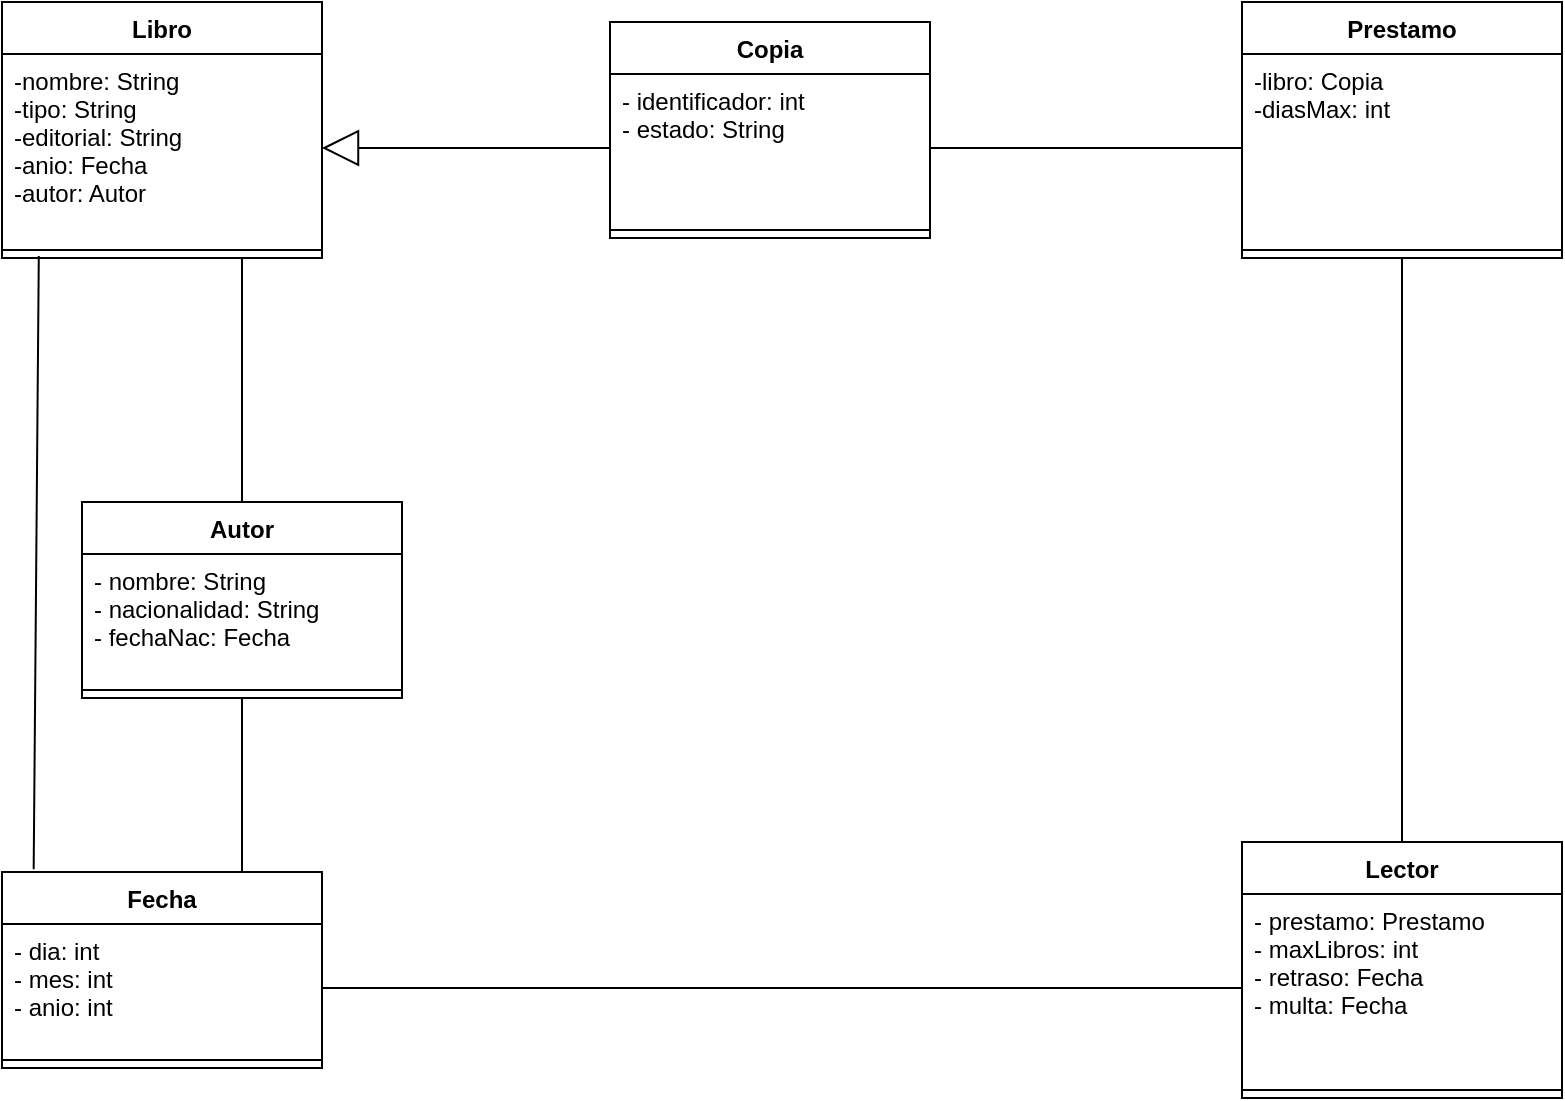 <mxfile version="16.4.0" type="github">
  <diagram id="vKoq8Q2iXBUMS_36TGYY" name="Page-1">
    <mxGraphModel dx="1185" dy="643" grid="1" gridSize="10" guides="1" tooltips="1" connect="1" arrows="1" fold="1" page="1" pageScale="1" pageWidth="827" pageHeight="1169" math="0" shadow="0">
      <root>
        <mxCell id="0" />
        <mxCell id="1" parent="0" />
        <mxCell id="Htl5_LMNbz7RGndXypR0-1" value="Libro" style="swimlane;fontStyle=1;align=center;verticalAlign=top;childLayout=stackLayout;horizontal=1;startSize=26;horizontalStack=0;resizeParent=1;resizeParentMax=0;resizeLast=0;collapsible=1;marginBottom=0;" vertex="1" parent="1">
          <mxGeometry x="30" y="110" width="160" height="128" as="geometry" />
        </mxCell>
        <mxCell id="Htl5_LMNbz7RGndXypR0-2" value="-nombre: String&#xa;-tipo: String&#xa;-editorial: String&#xa;-anio: Fecha&#xa;-autor: Autor&#xa;" style="text;strokeColor=none;fillColor=none;align=left;verticalAlign=top;spacingLeft=4;spacingRight=4;overflow=hidden;rotatable=0;points=[[0,0.5],[1,0.5]];portConstraint=eastwest;" vertex="1" parent="Htl5_LMNbz7RGndXypR0-1">
          <mxGeometry y="26" width="160" height="94" as="geometry" />
        </mxCell>
        <mxCell id="Htl5_LMNbz7RGndXypR0-3" value="" style="line;strokeWidth=1;fillColor=none;align=left;verticalAlign=middle;spacingTop=-1;spacingLeft=3;spacingRight=3;rotatable=0;labelPosition=right;points=[];portConstraint=eastwest;" vertex="1" parent="Htl5_LMNbz7RGndXypR0-1">
          <mxGeometry y="120" width="160" height="8" as="geometry" />
        </mxCell>
        <mxCell id="Htl5_LMNbz7RGndXypR0-5" value="Copia" style="swimlane;fontStyle=1;align=center;verticalAlign=top;childLayout=stackLayout;horizontal=1;startSize=26;horizontalStack=0;resizeParent=1;resizeParentMax=0;resizeLast=0;collapsible=1;marginBottom=0;" vertex="1" parent="1">
          <mxGeometry x="334" y="120" width="160" height="108" as="geometry" />
        </mxCell>
        <mxCell id="Htl5_LMNbz7RGndXypR0-6" value="- identificador: int&#xa;- estado: String&#xa;" style="text;strokeColor=none;fillColor=none;align=left;verticalAlign=top;spacingLeft=4;spacingRight=4;overflow=hidden;rotatable=0;points=[[0,0.5],[1,0.5]];portConstraint=eastwest;" vertex="1" parent="Htl5_LMNbz7RGndXypR0-5">
          <mxGeometry y="26" width="160" height="74" as="geometry" />
        </mxCell>
        <mxCell id="Htl5_LMNbz7RGndXypR0-7" value="" style="line;strokeWidth=1;fillColor=none;align=left;verticalAlign=middle;spacingTop=-1;spacingLeft=3;spacingRight=3;rotatable=0;labelPosition=right;points=[];portConstraint=eastwest;" vertex="1" parent="Htl5_LMNbz7RGndXypR0-5">
          <mxGeometry y="100" width="160" height="8" as="geometry" />
        </mxCell>
        <mxCell id="Htl5_LMNbz7RGndXypR0-9" value="Fecha" style="swimlane;fontStyle=1;align=center;verticalAlign=top;childLayout=stackLayout;horizontal=1;startSize=26;horizontalStack=0;resizeParent=1;resizeParentMax=0;resizeLast=0;collapsible=1;marginBottom=0;" vertex="1" parent="1">
          <mxGeometry x="30" y="545" width="160" height="98" as="geometry" />
        </mxCell>
        <mxCell id="Htl5_LMNbz7RGndXypR0-10" value="- dia: int&#xa;- mes: int&#xa;- anio: int&#xa;" style="text;strokeColor=none;fillColor=none;align=left;verticalAlign=top;spacingLeft=4;spacingRight=4;overflow=hidden;rotatable=0;points=[[0,0.5],[1,0.5]];portConstraint=eastwest;" vertex="1" parent="Htl5_LMNbz7RGndXypR0-9">
          <mxGeometry y="26" width="160" height="64" as="geometry" />
        </mxCell>
        <mxCell id="Htl5_LMNbz7RGndXypR0-11" value="" style="line;strokeWidth=1;fillColor=none;align=left;verticalAlign=middle;spacingTop=-1;spacingLeft=3;spacingRight=3;rotatable=0;labelPosition=right;points=[];portConstraint=eastwest;" vertex="1" parent="Htl5_LMNbz7RGndXypR0-9">
          <mxGeometry y="90" width="160" height="8" as="geometry" />
        </mxCell>
        <mxCell id="Htl5_LMNbz7RGndXypR0-13" value="Autor" style="swimlane;fontStyle=1;align=center;verticalAlign=top;childLayout=stackLayout;horizontal=1;startSize=26;horizontalStack=0;resizeParent=1;resizeParentMax=0;resizeLast=0;collapsible=1;marginBottom=0;" vertex="1" parent="1">
          <mxGeometry x="70" y="360" width="160" height="98" as="geometry" />
        </mxCell>
        <mxCell id="Htl5_LMNbz7RGndXypR0-14" value="- nombre: String&#xa;- nacionalidad: String&#xa;- fechaNac: Fecha&#xa;" style="text;strokeColor=none;fillColor=none;align=left;verticalAlign=top;spacingLeft=4;spacingRight=4;overflow=hidden;rotatable=0;points=[[0,0.5],[1,0.5]];portConstraint=eastwest;" vertex="1" parent="Htl5_LMNbz7RGndXypR0-13">
          <mxGeometry y="26" width="160" height="64" as="geometry" />
        </mxCell>
        <mxCell id="Htl5_LMNbz7RGndXypR0-15" value="" style="line;strokeWidth=1;fillColor=none;align=left;verticalAlign=middle;spacingTop=-1;spacingLeft=3;spacingRight=3;rotatable=0;labelPosition=right;points=[];portConstraint=eastwest;" vertex="1" parent="Htl5_LMNbz7RGndXypR0-13">
          <mxGeometry y="90" width="160" height="8" as="geometry" />
        </mxCell>
        <mxCell id="Htl5_LMNbz7RGndXypR0-19" value="Prestamo" style="swimlane;fontStyle=1;align=center;verticalAlign=top;childLayout=stackLayout;horizontal=1;startSize=26;horizontalStack=0;resizeParent=1;resizeParentMax=0;resizeLast=0;collapsible=1;marginBottom=0;" vertex="1" parent="1">
          <mxGeometry x="650" y="110" width="160" height="128" as="geometry" />
        </mxCell>
        <mxCell id="Htl5_LMNbz7RGndXypR0-20" value="-libro: Copia&#xa;-diasMax: int&#xa;" style="text;strokeColor=none;fillColor=none;align=left;verticalAlign=top;spacingLeft=4;spacingRight=4;overflow=hidden;rotatable=0;points=[[0,0.5],[1,0.5]];portConstraint=eastwest;" vertex="1" parent="Htl5_LMNbz7RGndXypR0-19">
          <mxGeometry y="26" width="160" height="94" as="geometry" />
        </mxCell>
        <mxCell id="Htl5_LMNbz7RGndXypR0-21" value="" style="line;strokeWidth=1;fillColor=none;align=left;verticalAlign=middle;spacingTop=-1;spacingLeft=3;spacingRight=3;rotatable=0;labelPosition=right;points=[];portConstraint=eastwest;" vertex="1" parent="Htl5_LMNbz7RGndXypR0-19">
          <mxGeometry y="120" width="160" height="8" as="geometry" />
        </mxCell>
        <mxCell id="Htl5_LMNbz7RGndXypR0-22" value="" style="endArrow=block;endSize=16;endFill=0;html=1;rounded=0;exitX=0;exitY=0.5;exitDx=0;exitDy=0;entryX=1;entryY=0.5;entryDx=0;entryDy=0;" edge="1" parent="1" source="Htl5_LMNbz7RGndXypR0-6" target="Htl5_LMNbz7RGndXypR0-2">
          <mxGeometry x="-0.483" y="-21" width="160" relative="1" as="geometry">
            <mxPoint x="530" y="340" as="sourcePoint" />
            <mxPoint x="690" y="340" as="targetPoint" />
            <mxPoint as="offset" />
          </mxGeometry>
        </mxCell>
        <mxCell id="Htl5_LMNbz7RGndXypR0-38" value="" style="endArrow=none;endFill=0;endSize=24;html=1;rounded=0;exitX=0.5;exitY=0;exitDx=0;exitDy=0;entryX=0.75;entryY=1;entryDx=0;entryDy=0;" edge="1" parent="1" source="Htl5_LMNbz7RGndXypR0-13" target="Htl5_LMNbz7RGndXypR0-1">
          <mxGeometry width="160" relative="1" as="geometry">
            <mxPoint x="250" y="390" as="sourcePoint" />
            <mxPoint x="100" y="280" as="targetPoint" />
          </mxGeometry>
        </mxCell>
        <mxCell id="Htl5_LMNbz7RGndXypR0-43" value="" style="endArrow=none;endFill=0;endSize=24;html=1;rounded=0;entryX=0;entryY=0.5;entryDx=0;entryDy=0;exitX=1;exitY=0.5;exitDx=0;exitDy=0;" edge="1" parent="1" source="Htl5_LMNbz7RGndXypR0-6" target="Htl5_LMNbz7RGndXypR0-20">
          <mxGeometry width="160" relative="1" as="geometry">
            <mxPoint x="560" y="260" as="sourcePoint" />
            <mxPoint x="80" y="560" as="targetPoint" />
          </mxGeometry>
        </mxCell>
        <mxCell id="Htl5_LMNbz7RGndXypR0-44" value="" style="endArrow=none;endFill=0;endSize=24;html=1;rounded=0;exitX=1;exitY=0.5;exitDx=0;exitDy=0;entryX=0;entryY=0.5;entryDx=0;entryDy=0;" edge="1" parent="1" source="Htl5_LMNbz7RGndXypR0-10" target="Htl5_LMNbz7RGndXypR0-46">
          <mxGeometry width="160" relative="1" as="geometry">
            <mxPoint x="660" y="373.0" as="sourcePoint" />
            <mxPoint x="480" y="510" as="targetPoint" />
          </mxGeometry>
        </mxCell>
        <mxCell id="Htl5_LMNbz7RGndXypR0-45" value="Lector" style="swimlane;fontStyle=1;align=center;verticalAlign=top;childLayout=stackLayout;horizontal=1;startSize=26;horizontalStack=0;resizeParent=1;resizeParentMax=0;resizeLast=0;collapsible=1;marginBottom=0;" vertex="1" parent="1">
          <mxGeometry x="650" y="530" width="160" height="128" as="geometry" />
        </mxCell>
        <mxCell id="Htl5_LMNbz7RGndXypR0-46" value="- prestamo: Prestamo&#xa;- maxLibros: int&#xa;- retraso: Fecha&#xa;- multa: Fecha&#xa;&#xa;" style="text;strokeColor=none;fillColor=none;align=left;verticalAlign=top;spacingLeft=4;spacingRight=4;overflow=hidden;rotatable=0;points=[[0,0.5],[1,0.5]];portConstraint=eastwest;" vertex="1" parent="Htl5_LMNbz7RGndXypR0-45">
          <mxGeometry y="26" width="160" height="94" as="geometry" />
        </mxCell>
        <mxCell id="Htl5_LMNbz7RGndXypR0-47" value="" style="line;strokeWidth=1;fillColor=none;align=left;verticalAlign=middle;spacingTop=-1;spacingLeft=3;spacingRight=3;rotatable=0;labelPosition=right;points=[];portConstraint=eastwest;" vertex="1" parent="Htl5_LMNbz7RGndXypR0-45">
          <mxGeometry y="120" width="160" height="8" as="geometry" />
        </mxCell>
        <mxCell id="Htl5_LMNbz7RGndXypR0-51" value="" style="endArrow=none;endFill=0;endSize=24;html=1;rounded=0;exitX=0.5;exitY=1;exitDx=0;exitDy=0;entryX=0.5;entryY=0;entryDx=0;entryDy=0;" edge="1" parent="1" source="Htl5_LMNbz7RGndXypR0-19" target="Htl5_LMNbz7RGndXypR0-45">
          <mxGeometry width="160" relative="1" as="geometry">
            <mxPoint x="660" y="373.0" as="sourcePoint" />
            <mxPoint x="600" y="380" as="targetPoint" />
          </mxGeometry>
        </mxCell>
        <mxCell id="Htl5_LMNbz7RGndXypR0-52" value="" style="endArrow=none;endFill=0;endSize=24;html=1;rounded=0;entryX=0.5;entryY=1;entryDx=0;entryDy=0;exitX=0.75;exitY=0;exitDx=0;exitDy=0;" edge="1" parent="1" source="Htl5_LMNbz7RGndXypR0-9" target="Htl5_LMNbz7RGndXypR0-13">
          <mxGeometry width="160" relative="1" as="geometry">
            <mxPoint x="220" y="500" as="sourcePoint" />
            <mxPoint x="220" y="370" as="targetPoint" />
          </mxGeometry>
        </mxCell>
        <mxCell id="Htl5_LMNbz7RGndXypR0-56" value="" style="endArrow=none;endFill=0;endSize=24;html=1;rounded=0;exitX=0.099;exitY=-0.014;exitDx=0;exitDy=0;exitPerimeter=0;entryX=0.115;entryY=0.875;entryDx=0;entryDy=0;entryPerimeter=0;" edge="1" parent="1" source="Htl5_LMNbz7RGndXypR0-9" target="Htl5_LMNbz7RGndXypR0-3">
          <mxGeometry width="160" relative="1" as="geometry">
            <mxPoint x="200" y="613" as="sourcePoint" />
            <mxPoint x="46" y="240" as="targetPoint" />
          </mxGeometry>
        </mxCell>
      </root>
    </mxGraphModel>
  </diagram>
</mxfile>
